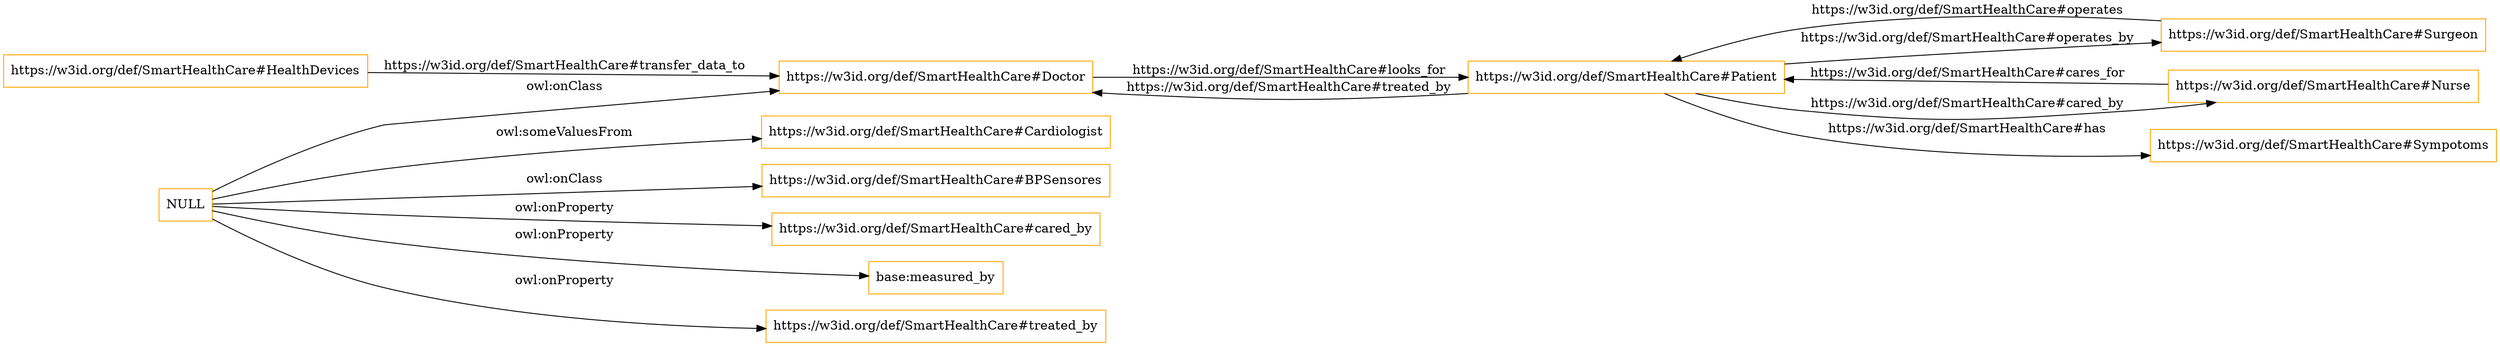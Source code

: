 digraph ar2dtool_diagram { 
rankdir=LR;
size="1501"
node [shape = rectangle, color="orange"]; "https://w3id.org/def/SmartHealthCare#Cardiologist" "https://w3id.org/def/SmartHealthCare#BPSensores" "https://w3id.org/def/SmartHealthCare#HealthDevices" "https://w3id.org/def/SmartHealthCare#Surgeon" "https://w3id.org/def/SmartHealthCare#Doctor" "https://w3id.org/def/SmartHealthCare#Nurse" "https://w3id.org/def/SmartHealthCare#Sympotoms" "https://w3id.org/def/SmartHealthCare#Patient" ; /*classes style*/
	"NULL" -> "https://w3id.org/def/SmartHealthCare#BPSensores" [ label = "owl:onClass" ];
	"NULL" -> "base:measured_by" [ label = "owl:onProperty" ];
	"NULL" -> "https://w3id.org/def/SmartHealthCare#Cardiologist" [ label = "owl:someValuesFrom" ];
	"NULL" -> "https://w3id.org/def/SmartHealthCare#treated_by" [ label = "owl:onProperty" ];
	"NULL" -> "https://w3id.org/def/SmartHealthCare#Doctor" [ label = "owl:onClass" ];
	"NULL" -> "https://w3id.org/def/SmartHealthCare#cared_by" [ label = "owl:onProperty" ];
	"https://w3id.org/def/SmartHealthCare#HealthDevices" -> "https://w3id.org/def/SmartHealthCare#Doctor" [ label = "https://w3id.org/def/SmartHealthCare#transfer_data_to" ];
	"https://w3id.org/def/SmartHealthCare#Doctor" -> "https://w3id.org/def/SmartHealthCare#Patient" [ label = "https://w3id.org/def/SmartHealthCare#looks_for" ];
	"https://w3id.org/def/SmartHealthCare#Patient" -> "https://w3id.org/def/SmartHealthCare#Doctor" [ label = "https://w3id.org/def/SmartHealthCare#treated_by" ];
	"https://w3id.org/def/SmartHealthCare#Patient" -> "https://w3id.org/def/SmartHealthCare#Surgeon" [ label = "https://w3id.org/def/SmartHealthCare#operates_by" ];
	"https://w3id.org/def/SmartHealthCare#Patient" -> "https://w3id.org/def/SmartHealthCare#Sympotoms" [ label = "https://w3id.org/def/SmartHealthCare#has" ];
	"https://w3id.org/def/SmartHealthCare#Patient" -> "https://w3id.org/def/SmartHealthCare#Nurse" [ label = "https://w3id.org/def/SmartHealthCare#cared_by" ];
	"https://w3id.org/def/SmartHealthCare#Surgeon" -> "https://w3id.org/def/SmartHealthCare#Patient" [ label = "https://w3id.org/def/SmartHealthCare#operates" ];
	"https://w3id.org/def/SmartHealthCare#Nurse" -> "https://w3id.org/def/SmartHealthCare#Patient" [ label = "https://w3id.org/def/SmartHealthCare#cares_for" ];

}
